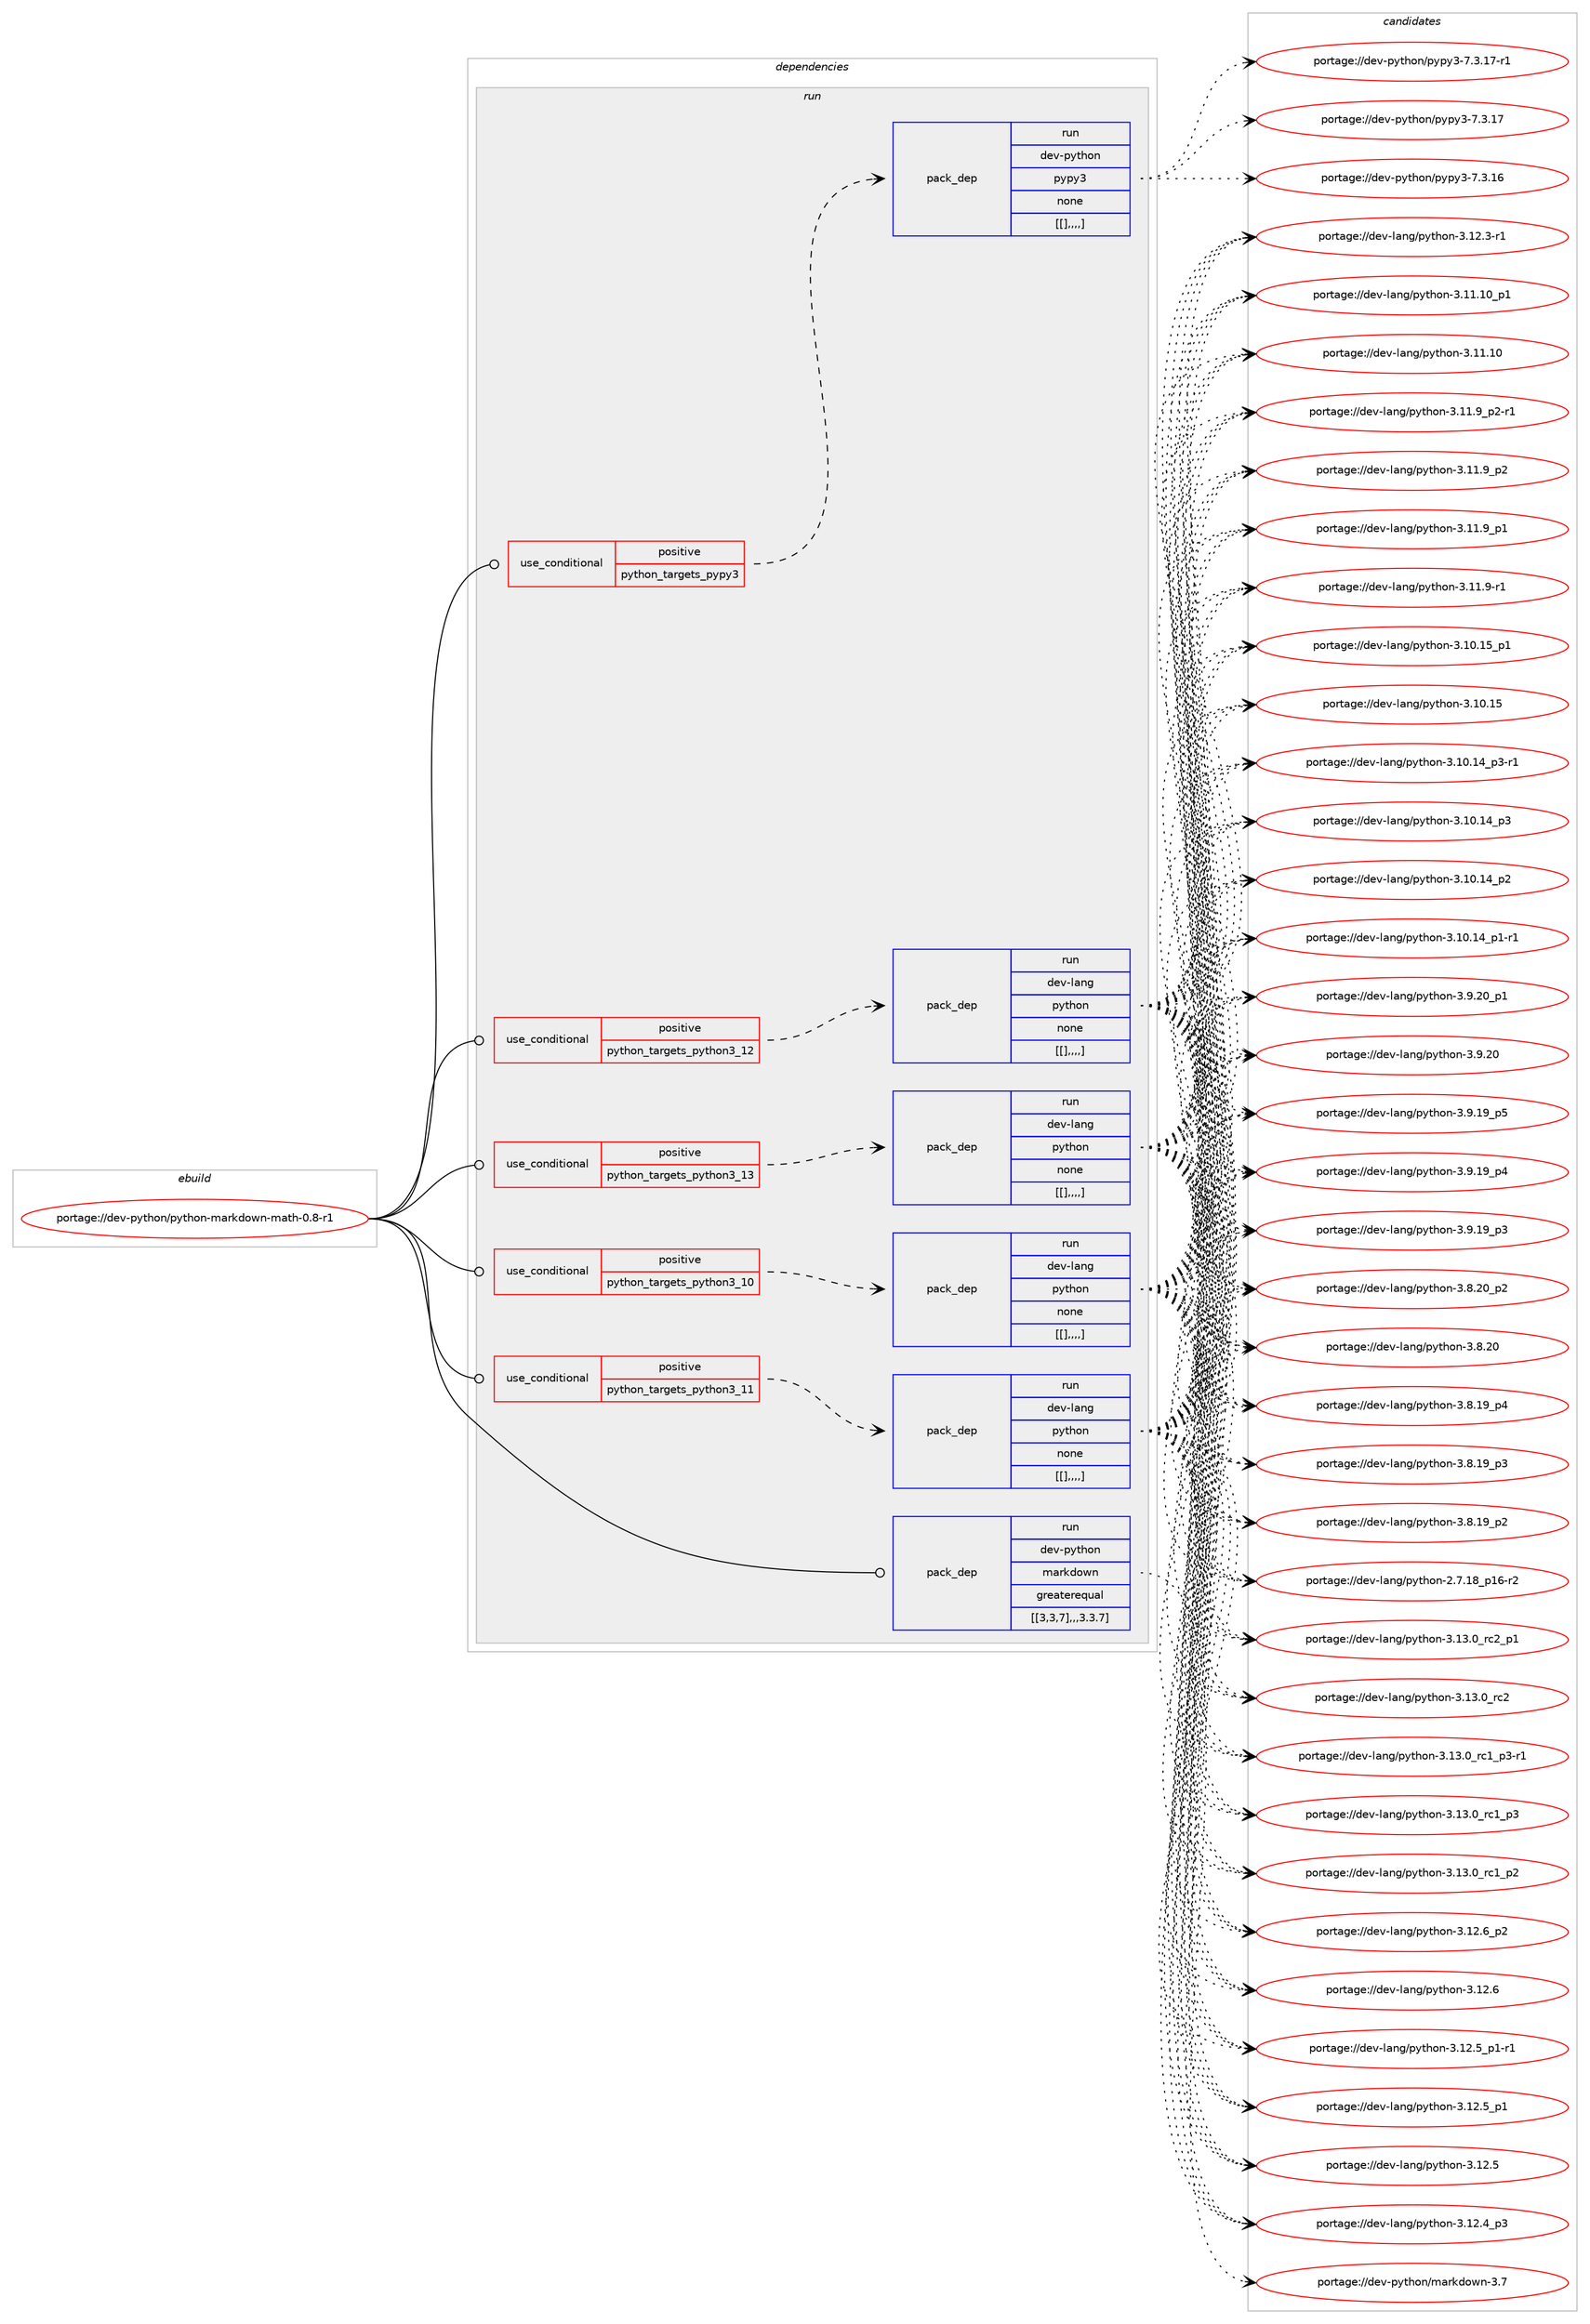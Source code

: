 digraph prolog {

# *************
# Graph options
# *************

newrank=true;
concentrate=true;
compound=true;
graph [rankdir=LR,fontname=Helvetica,fontsize=10,ranksep=1.5];#, ranksep=2.5, nodesep=0.2];
edge  [arrowhead=vee];
node  [fontname=Helvetica,fontsize=10];

# **********
# The ebuild
# **********

subgraph cluster_leftcol {
color=gray;
label=<<i>ebuild</i>>;
id [label="portage://dev-python/python-markdown-math-0.8-r1", color=red, width=4, href="../dev-python/python-markdown-math-0.8-r1.svg"];
}

# ****************
# The dependencies
# ****************

subgraph cluster_midcol {
color=gray;
label=<<i>dependencies</i>>;
subgraph cluster_compile {
fillcolor="#eeeeee";
style=filled;
label=<<i>compile</i>>;
}
subgraph cluster_compileandrun {
fillcolor="#eeeeee";
style=filled;
label=<<i>compile and run</i>>;
}
subgraph cluster_run {
fillcolor="#eeeeee";
style=filled;
label=<<i>run</i>>;
subgraph cond39952 {
dependency163218 [label=<<TABLE BORDER="0" CELLBORDER="1" CELLSPACING="0" CELLPADDING="4"><TR><TD ROWSPAN="3" CELLPADDING="10">use_conditional</TD></TR><TR><TD>positive</TD></TR><TR><TD>python_targets_pypy3</TD></TR></TABLE>>, shape=none, color=red];
subgraph pack122012 {
dependency163219 [label=<<TABLE BORDER="0" CELLBORDER="1" CELLSPACING="0" CELLPADDING="4" WIDTH="220"><TR><TD ROWSPAN="6" CELLPADDING="30">pack_dep</TD></TR><TR><TD WIDTH="110">run</TD></TR><TR><TD>dev-python</TD></TR><TR><TD>pypy3</TD></TR><TR><TD>none</TD></TR><TR><TD>[[],,,,]</TD></TR></TABLE>>, shape=none, color=blue];
}
dependency163218:e -> dependency163219:w [weight=20,style="dashed",arrowhead="vee"];
}
id:e -> dependency163218:w [weight=20,style="solid",arrowhead="odot"];
subgraph cond39953 {
dependency163220 [label=<<TABLE BORDER="0" CELLBORDER="1" CELLSPACING="0" CELLPADDING="4"><TR><TD ROWSPAN="3" CELLPADDING="10">use_conditional</TD></TR><TR><TD>positive</TD></TR><TR><TD>python_targets_python3_10</TD></TR></TABLE>>, shape=none, color=red];
subgraph pack122013 {
dependency163221 [label=<<TABLE BORDER="0" CELLBORDER="1" CELLSPACING="0" CELLPADDING="4" WIDTH="220"><TR><TD ROWSPAN="6" CELLPADDING="30">pack_dep</TD></TR><TR><TD WIDTH="110">run</TD></TR><TR><TD>dev-lang</TD></TR><TR><TD>python</TD></TR><TR><TD>none</TD></TR><TR><TD>[[],,,,]</TD></TR></TABLE>>, shape=none, color=blue];
}
dependency163220:e -> dependency163221:w [weight=20,style="dashed",arrowhead="vee"];
}
id:e -> dependency163220:w [weight=20,style="solid",arrowhead="odot"];
subgraph cond39954 {
dependency163222 [label=<<TABLE BORDER="0" CELLBORDER="1" CELLSPACING="0" CELLPADDING="4"><TR><TD ROWSPAN="3" CELLPADDING="10">use_conditional</TD></TR><TR><TD>positive</TD></TR><TR><TD>python_targets_python3_11</TD></TR></TABLE>>, shape=none, color=red];
subgraph pack122014 {
dependency163223 [label=<<TABLE BORDER="0" CELLBORDER="1" CELLSPACING="0" CELLPADDING="4" WIDTH="220"><TR><TD ROWSPAN="6" CELLPADDING="30">pack_dep</TD></TR><TR><TD WIDTH="110">run</TD></TR><TR><TD>dev-lang</TD></TR><TR><TD>python</TD></TR><TR><TD>none</TD></TR><TR><TD>[[],,,,]</TD></TR></TABLE>>, shape=none, color=blue];
}
dependency163222:e -> dependency163223:w [weight=20,style="dashed",arrowhead="vee"];
}
id:e -> dependency163222:w [weight=20,style="solid",arrowhead="odot"];
subgraph cond39955 {
dependency163224 [label=<<TABLE BORDER="0" CELLBORDER="1" CELLSPACING="0" CELLPADDING="4"><TR><TD ROWSPAN="3" CELLPADDING="10">use_conditional</TD></TR><TR><TD>positive</TD></TR><TR><TD>python_targets_python3_12</TD></TR></TABLE>>, shape=none, color=red];
subgraph pack122015 {
dependency163225 [label=<<TABLE BORDER="0" CELLBORDER="1" CELLSPACING="0" CELLPADDING="4" WIDTH="220"><TR><TD ROWSPAN="6" CELLPADDING="30">pack_dep</TD></TR><TR><TD WIDTH="110">run</TD></TR><TR><TD>dev-lang</TD></TR><TR><TD>python</TD></TR><TR><TD>none</TD></TR><TR><TD>[[],,,,]</TD></TR></TABLE>>, shape=none, color=blue];
}
dependency163224:e -> dependency163225:w [weight=20,style="dashed",arrowhead="vee"];
}
id:e -> dependency163224:w [weight=20,style="solid",arrowhead="odot"];
subgraph cond39956 {
dependency163226 [label=<<TABLE BORDER="0" CELLBORDER="1" CELLSPACING="0" CELLPADDING="4"><TR><TD ROWSPAN="3" CELLPADDING="10">use_conditional</TD></TR><TR><TD>positive</TD></TR><TR><TD>python_targets_python3_13</TD></TR></TABLE>>, shape=none, color=red];
subgraph pack122016 {
dependency163227 [label=<<TABLE BORDER="0" CELLBORDER="1" CELLSPACING="0" CELLPADDING="4" WIDTH="220"><TR><TD ROWSPAN="6" CELLPADDING="30">pack_dep</TD></TR><TR><TD WIDTH="110">run</TD></TR><TR><TD>dev-lang</TD></TR><TR><TD>python</TD></TR><TR><TD>none</TD></TR><TR><TD>[[],,,,]</TD></TR></TABLE>>, shape=none, color=blue];
}
dependency163226:e -> dependency163227:w [weight=20,style="dashed",arrowhead="vee"];
}
id:e -> dependency163226:w [weight=20,style="solid",arrowhead="odot"];
subgraph pack122017 {
dependency163228 [label=<<TABLE BORDER="0" CELLBORDER="1" CELLSPACING="0" CELLPADDING="4" WIDTH="220"><TR><TD ROWSPAN="6" CELLPADDING="30">pack_dep</TD></TR><TR><TD WIDTH="110">run</TD></TR><TR><TD>dev-python</TD></TR><TR><TD>markdown</TD></TR><TR><TD>greaterequal</TD></TR><TR><TD>[[3,3,7],,,3.3.7]</TD></TR></TABLE>>, shape=none, color=blue];
}
id:e -> dependency163228:w [weight=20,style="solid",arrowhead="odot"];
}
}

# **************
# The candidates
# **************

subgraph cluster_choices {
rank=same;
color=gray;
label=<<i>candidates</i>>;

subgraph choice122012 {
color=black;
nodesep=1;
choice100101118451121211161041111104711212111212151455546514649554511449 [label="portage://dev-python/pypy3-7.3.17-r1", color=red, width=4,href="../dev-python/pypy3-7.3.17-r1.svg"];
choice10010111845112121116104111110471121211121215145554651464955 [label="portage://dev-python/pypy3-7.3.17", color=red, width=4,href="../dev-python/pypy3-7.3.17.svg"];
choice10010111845112121116104111110471121211121215145554651464954 [label="portage://dev-python/pypy3-7.3.16", color=red, width=4,href="../dev-python/pypy3-7.3.16.svg"];
dependency163219:e -> choice100101118451121211161041111104711212111212151455546514649554511449:w [style=dotted,weight="100"];
dependency163219:e -> choice10010111845112121116104111110471121211121215145554651464955:w [style=dotted,weight="100"];
dependency163219:e -> choice10010111845112121116104111110471121211121215145554651464954:w [style=dotted,weight="100"];
}
subgraph choice122013 {
color=black;
nodesep=1;
choice100101118451089711010347112121116104111110455146495146489511499509511249 [label="portage://dev-lang/python-3.13.0_rc2_p1", color=red, width=4,href="../dev-lang/python-3.13.0_rc2_p1.svg"];
choice10010111845108971101034711212111610411111045514649514648951149950 [label="portage://dev-lang/python-3.13.0_rc2", color=red, width=4,href="../dev-lang/python-3.13.0_rc2.svg"];
choice1001011184510897110103471121211161041111104551464951464895114994995112514511449 [label="portage://dev-lang/python-3.13.0_rc1_p3-r1", color=red, width=4,href="../dev-lang/python-3.13.0_rc1_p3-r1.svg"];
choice100101118451089711010347112121116104111110455146495146489511499499511251 [label="portage://dev-lang/python-3.13.0_rc1_p3", color=red, width=4,href="../dev-lang/python-3.13.0_rc1_p3.svg"];
choice100101118451089711010347112121116104111110455146495146489511499499511250 [label="portage://dev-lang/python-3.13.0_rc1_p2", color=red, width=4,href="../dev-lang/python-3.13.0_rc1_p2.svg"];
choice100101118451089711010347112121116104111110455146495046549511250 [label="portage://dev-lang/python-3.12.6_p2", color=red, width=4,href="../dev-lang/python-3.12.6_p2.svg"];
choice10010111845108971101034711212111610411111045514649504654 [label="portage://dev-lang/python-3.12.6", color=red, width=4,href="../dev-lang/python-3.12.6.svg"];
choice1001011184510897110103471121211161041111104551464950465395112494511449 [label="portage://dev-lang/python-3.12.5_p1-r1", color=red, width=4,href="../dev-lang/python-3.12.5_p1-r1.svg"];
choice100101118451089711010347112121116104111110455146495046539511249 [label="portage://dev-lang/python-3.12.5_p1", color=red, width=4,href="../dev-lang/python-3.12.5_p1.svg"];
choice10010111845108971101034711212111610411111045514649504653 [label="portage://dev-lang/python-3.12.5", color=red, width=4,href="../dev-lang/python-3.12.5.svg"];
choice100101118451089711010347112121116104111110455146495046529511251 [label="portage://dev-lang/python-3.12.4_p3", color=red, width=4,href="../dev-lang/python-3.12.4_p3.svg"];
choice100101118451089711010347112121116104111110455146495046514511449 [label="portage://dev-lang/python-3.12.3-r1", color=red, width=4,href="../dev-lang/python-3.12.3-r1.svg"];
choice10010111845108971101034711212111610411111045514649494649489511249 [label="portage://dev-lang/python-3.11.10_p1", color=red, width=4,href="../dev-lang/python-3.11.10_p1.svg"];
choice1001011184510897110103471121211161041111104551464949464948 [label="portage://dev-lang/python-3.11.10", color=red, width=4,href="../dev-lang/python-3.11.10.svg"];
choice1001011184510897110103471121211161041111104551464949465795112504511449 [label="portage://dev-lang/python-3.11.9_p2-r1", color=red, width=4,href="../dev-lang/python-3.11.9_p2-r1.svg"];
choice100101118451089711010347112121116104111110455146494946579511250 [label="portage://dev-lang/python-3.11.9_p2", color=red, width=4,href="../dev-lang/python-3.11.9_p2.svg"];
choice100101118451089711010347112121116104111110455146494946579511249 [label="portage://dev-lang/python-3.11.9_p1", color=red, width=4,href="../dev-lang/python-3.11.9_p1.svg"];
choice100101118451089711010347112121116104111110455146494946574511449 [label="portage://dev-lang/python-3.11.9-r1", color=red, width=4,href="../dev-lang/python-3.11.9-r1.svg"];
choice10010111845108971101034711212111610411111045514649484649539511249 [label="portage://dev-lang/python-3.10.15_p1", color=red, width=4,href="../dev-lang/python-3.10.15_p1.svg"];
choice1001011184510897110103471121211161041111104551464948464953 [label="portage://dev-lang/python-3.10.15", color=red, width=4,href="../dev-lang/python-3.10.15.svg"];
choice100101118451089711010347112121116104111110455146494846495295112514511449 [label="portage://dev-lang/python-3.10.14_p3-r1", color=red, width=4,href="../dev-lang/python-3.10.14_p3-r1.svg"];
choice10010111845108971101034711212111610411111045514649484649529511251 [label="portage://dev-lang/python-3.10.14_p3", color=red, width=4,href="../dev-lang/python-3.10.14_p3.svg"];
choice10010111845108971101034711212111610411111045514649484649529511250 [label="portage://dev-lang/python-3.10.14_p2", color=red, width=4,href="../dev-lang/python-3.10.14_p2.svg"];
choice100101118451089711010347112121116104111110455146494846495295112494511449 [label="portage://dev-lang/python-3.10.14_p1-r1", color=red, width=4,href="../dev-lang/python-3.10.14_p1-r1.svg"];
choice100101118451089711010347112121116104111110455146574650489511249 [label="portage://dev-lang/python-3.9.20_p1", color=red, width=4,href="../dev-lang/python-3.9.20_p1.svg"];
choice10010111845108971101034711212111610411111045514657465048 [label="portage://dev-lang/python-3.9.20", color=red, width=4,href="../dev-lang/python-3.9.20.svg"];
choice100101118451089711010347112121116104111110455146574649579511253 [label="portage://dev-lang/python-3.9.19_p5", color=red, width=4,href="../dev-lang/python-3.9.19_p5.svg"];
choice100101118451089711010347112121116104111110455146574649579511252 [label="portage://dev-lang/python-3.9.19_p4", color=red, width=4,href="../dev-lang/python-3.9.19_p4.svg"];
choice100101118451089711010347112121116104111110455146574649579511251 [label="portage://dev-lang/python-3.9.19_p3", color=red, width=4,href="../dev-lang/python-3.9.19_p3.svg"];
choice100101118451089711010347112121116104111110455146564650489511250 [label="portage://dev-lang/python-3.8.20_p2", color=red, width=4,href="../dev-lang/python-3.8.20_p2.svg"];
choice10010111845108971101034711212111610411111045514656465048 [label="portage://dev-lang/python-3.8.20", color=red, width=4,href="../dev-lang/python-3.8.20.svg"];
choice100101118451089711010347112121116104111110455146564649579511252 [label="portage://dev-lang/python-3.8.19_p4", color=red, width=4,href="../dev-lang/python-3.8.19_p4.svg"];
choice100101118451089711010347112121116104111110455146564649579511251 [label="portage://dev-lang/python-3.8.19_p3", color=red, width=4,href="../dev-lang/python-3.8.19_p3.svg"];
choice100101118451089711010347112121116104111110455146564649579511250 [label="portage://dev-lang/python-3.8.19_p2", color=red, width=4,href="../dev-lang/python-3.8.19_p2.svg"];
choice100101118451089711010347112121116104111110455046554649569511249544511450 [label="portage://dev-lang/python-2.7.18_p16-r2", color=red, width=4,href="../dev-lang/python-2.7.18_p16-r2.svg"];
dependency163221:e -> choice100101118451089711010347112121116104111110455146495146489511499509511249:w [style=dotted,weight="100"];
dependency163221:e -> choice10010111845108971101034711212111610411111045514649514648951149950:w [style=dotted,weight="100"];
dependency163221:e -> choice1001011184510897110103471121211161041111104551464951464895114994995112514511449:w [style=dotted,weight="100"];
dependency163221:e -> choice100101118451089711010347112121116104111110455146495146489511499499511251:w [style=dotted,weight="100"];
dependency163221:e -> choice100101118451089711010347112121116104111110455146495146489511499499511250:w [style=dotted,weight="100"];
dependency163221:e -> choice100101118451089711010347112121116104111110455146495046549511250:w [style=dotted,weight="100"];
dependency163221:e -> choice10010111845108971101034711212111610411111045514649504654:w [style=dotted,weight="100"];
dependency163221:e -> choice1001011184510897110103471121211161041111104551464950465395112494511449:w [style=dotted,weight="100"];
dependency163221:e -> choice100101118451089711010347112121116104111110455146495046539511249:w [style=dotted,weight="100"];
dependency163221:e -> choice10010111845108971101034711212111610411111045514649504653:w [style=dotted,weight="100"];
dependency163221:e -> choice100101118451089711010347112121116104111110455146495046529511251:w [style=dotted,weight="100"];
dependency163221:e -> choice100101118451089711010347112121116104111110455146495046514511449:w [style=dotted,weight="100"];
dependency163221:e -> choice10010111845108971101034711212111610411111045514649494649489511249:w [style=dotted,weight="100"];
dependency163221:e -> choice1001011184510897110103471121211161041111104551464949464948:w [style=dotted,weight="100"];
dependency163221:e -> choice1001011184510897110103471121211161041111104551464949465795112504511449:w [style=dotted,weight="100"];
dependency163221:e -> choice100101118451089711010347112121116104111110455146494946579511250:w [style=dotted,weight="100"];
dependency163221:e -> choice100101118451089711010347112121116104111110455146494946579511249:w [style=dotted,weight="100"];
dependency163221:e -> choice100101118451089711010347112121116104111110455146494946574511449:w [style=dotted,weight="100"];
dependency163221:e -> choice10010111845108971101034711212111610411111045514649484649539511249:w [style=dotted,weight="100"];
dependency163221:e -> choice1001011184510897110103471121211161041111104551464948464953:w [style=dotted,weight="100"];
dependency163221:e -> choice100101118451089711010347112121116104111110455146494846495295112514511449:w [style=dotted,weight="100"];
dependency163221:e -> choice10010111845108971101034711212111610411111045514649484649529511251:w [style=dotted,weight="100"];
dependency163221:e -> choice10010111845108971101034711212111610411111045514649484649529511250:w [style=dotted,weight="100"];
dependency163221:e -> choice100101118451089711010347112121116104111110455146494846495295112494511449:w [style=dotted,weight="100"];
dependency163221:e -> choice100101118451089711010347112121116104111110455146574650489511249:w [style=dotted,weight="100"];
dependency163221:e -> choice10010111845108971101034711212111610411111045514657465048:w [style=dotted,weight="100"];
dependency163221:e -> choice100101118451089711010347112121116104111110455146574649579511253:w [style=dotted,weight="100"];
dependency163221:e -> choice100101118451089711010347112121116104111110455146574649579511252:w [style=dotted,weight="100"];
dependency163221:e -> choice100101118451089711010347112121116104111110455146574649579511251:w [style=dotted,weight="100"];
dependency163221:e -> choice100101118451089711010347112121116104111110455146564650489511250:w [style=dotted,weight="100"];
dependency163221:e -> choice10010111845108971101034711212111610411111045514656465048:w [style=dotted,weight="100"];
dependency163221:e -> choice100101118451089711010347112121116104111110455146564649579511252:w [style=dotted,weight="100"];
dependency163221:e -> choice100101118451089711010347112121116104111110455146564649579511251:w [style=dotted,weight="100"];
dependency163221:e -> choice100101118451089711010347112121116104111110455146564649579511250:w [style=dotted,weight="100"];
dependency163221:e -> choice100101118451089711010347112121116104111110455046554649569511249544511450:w [style=dotted,weight="100"];
}
subgraph choice122014 {
color=black;
nodesep=1;
choice100101118451089711010347112121116104111110455146495146489511499509511249 [label="portage://dev-lang/python-3.13.0_rc2_p1", color=red, width=4,href="../dev-lang/python-3.13.0_rc2_p1.svg"];
choice10010111845108971101034711212111610411111045514649514648951149950 [label="portage://dev-lang/python-3.13.0_rc2", color=red, width=4,href="../dev-lang/python-3.13.0_rc2.svg"];
choice1001011184510897110103471121211161041111104551464951464895114994995112514511449 [label="portage://dev-lang/python-3.13.0_rc1_p3-r1", color=red, width=4,href="../dev-lang/python-3.13.0_rc1_p3-r1.svg"];
choice100101118451089711010347112121116104111110455146495146489511499499511251 [label="portage://dev-lang/python-3.13.0_rc1_p3", color=red, width=4,href="../dev-lang/python-3.13.0_rc1_p3.svg"];
choice100101118451089711010347112121116104111110455146495146489511499499511250 [label="portage://dev-lang/python-3.13.0_rc1_p2", color=red, width=4,href="../dev-lang/python-3.13.0_rc1_p2.svg"];
choice100101118451089711010347112121116104111110455146495046549511250 [label="portage://dev-lang/python-3.12.6_p2", color=red, width=4,href="../dev-lang/python-3.12.6_p2.svg"];
choice10010111845108971101034711212111610411111045514649504654 [label="portage://dev-lang/python-3.12.6", color=red, width=4,href="../dev-lang/python-3.12.6.svg"];
choice1001011184510897110103471121211161041111104551464950465395112494511449 [label="portage://dev-lang/python-3.12.5_p1-r1", color=red, width=4,href="../dev-lang/python-3.12.5_p1-r1.svg"];
choice100101118451089711010347112121116104111110455146495046539511249 [label="portage://dev-lang/python-3.12.5_p1", color=red, width=4,href="../dev-lang/python-3.12.5_p1.svg"];
choice10010111845108971101034711212111610411111045514649504653 [label="portage://dev-lang/python-3.12.5", color=red, width=4,href="../dev-lang/python-3.12.5.svg"];
choice100101118451089711010347112121116104111110455146495046529511251 [label="portage://dev-lang/python-3.12.4_p3", color=red, width=4,href="../dev-lang/python-3.12.4_p3.svg"];
choice100101118451089711010347112121116104111110455146495046514511449 [label="portage://dev-lang/python-3.12.3-r1", color=red, width=4,href="../dev-lang/python-3.12.3-r1.svg"];
choice10010111845108971101034711212111610411111045514649494649489511249 [label="portage://dev-lang/python-3.11.10_p1", color=red, width=4,href="../dev-lang/python-3.11.10_p1.svg"];
choice1001011184510897110103471121211161041111104551464949464948 [label="portage://dev-lang/python-3.11.10", color=red, width=4,href="../dev-lang/python-3.11.10.svg"];
choice1001011184510897110103471121211161041111104551464949465795112504511449 [label="portage://dev-lang/python-3.11.9_p2-r1", color=red, width=4,href="../dev-lang/python-3.11.9_p2-r1.svg"];
choice100101118451089711010347112121116104111110455146494946579511250 [label="portage://dev-lang/python-3.11.9_p2", color=red, width=4,href="../dev-lang/python-3.11.9_p2.svg"];
choice100101118451089711010347112121116104111110455146494946579511249 [label="portage://dev-lang/python-3.11.9_p1", color=red, width=4,href="../dev-lang/python-3.11.9_p1.svg"];
choice100101118451089711010347112121116104111110455146494946574511449 [label="portage://dev-lang/python-3.11.9-r1", color=red, width=4,href="../dev-lang/python-3.11.9-r1.svg"];
choice10010111845108971101034711212111610411111045514649484649539511249 [label="portage://dev-lang/python-3.10.15_p1", color=red, width=4,href="../dev-lang/python-3.10.15_p1.svg"];
choice1001011184510897110103471121211161041111104551464948464953 [label="portage://dev-lang/python-3.10.15", color=red, width=4,href="../dev-lang/python-3.10.15.svg"];
choice100101118451089711010347112121116104111110455146494846495295112514511449 [label="portage://dev-lang/python-3.10.14_p3-r1", color=red, width=4,href="../dev-lang/python-3.10.14_p3-r1.svg"];
choice10010111845108971101034711212111610411111045514649484649529511251 [label="portage://dev-lang/python-3.10.14_p3", color=red, width=4,href="../dev-lang/python-3.10.14_p3.svg"];
choice10010111845108971101034711212111610411111045514649484649529511250 [label="portage://dev-lang/python-3.10.14_p2", color=red, width=4,href="../dev-lang/python-3.10.14_p2.svg"];
choice100101118451089711010347112121116104111110455146494846495295112494511449 [label="portage://dev-lang/python-3.10.14_p1-r1", color=red, width=4,href="../dev-lang/python-3.10.14_p1-r1.svg"];
choice100101118451089711010347112121116104111110455146574650489511249 [label="portage://dev-lang/python-3.9.20_p1", color=red, width=4,href="../dev-lang/python-3.9.20_p1.svg"];
choice10010111845108971101034711212111610411111045514657465048 [label="portage://dev-lang/python-3.9.20", color=red, width=4,href="../dev-lang/python-3.9.20.svg"];
choice100101118451089711010347112121116104111110455146574649579511253 [label="portage://dev-lang/python-3.9.19_p5", color=red, width=4,href="../dev-lang/python-3.9.19_p5.svg"];
choice100101118451089711010347112121116104111110455146574649579511252 [label="portage://dev-lang/python-3.9.19_p4", color=red, width=4,href="../dev-lang/python-3.9.19_p4.svg"];
choice100101118451089711010347112121116104111110455146574649579511251 [label="portage://dev-lang/python-3.9.19_p3", color=red, width=4,href="../dev-lang/python-3.9.19_p3.svg"];
choice100101118451089711010347112121116104111110455146564650489511250 [label="portage://dev-lang/python-3.8.20_p2", color=red, width=4,href="../dev-lang/python-3.8.20_p2.svg"];
choice10010111845108971101034711212111610411111045514656465048 [label="portage://dev-lang/python-3.8.20", color=red, width=4,href="../dev-lang/python-3.8.20.svg"];
choice100101118451089711010347112121116104111110455146564649579511252 [label="portage://dev-lang/python-3.8.19_p4", color=red, width=4,href="../dev-lang/python-3.8.19_p4.svg"];
choice100101118451089711010347112121116104111110455146564649579511251 [label="portage://dev-lang/python-3.8.19_p3", color=red, width=4,href="../dev-lang/python-3.8.19_p3.svg"];
choice100101118451089711010347112121116104111110455146564649579511250 [label="portage://dev-lang/python-3.8.19_p2", color=red, width=4,href="../dev-lang/python-3.8.19_p2.svg"];
choice100101118451089711010347112121116104111110455046554649569511249544511450 [label="portage://dev-lang/python-2.7.18_p16-r2", color=red, width=4,href="../dev-lang/python-2.7.18_p16-r2.svg"];
dependency163223:e -> choice100101118451089711010347112121116104111110455146495146489511499509511249:w [style=dotted,weight="100"];
dependency163223:e -> choice10010111845108971101034711212111610411111045514649514648951149950:w [style=dotted,weight="100"];
dependency163223:e -> choice1001011184510897110103471121211161041111104551464951464895114994995112514511449:w [style=dotted,weight="100"];
dependency163223:e -> choice100101118451089711010347112121116104111110455146495146489511499499511251:w [style=dotted,weight="100"];
dependency163223:e -> choice100101118451089711010347112121116104111110455146495146489511499499511250:w [style=dotted,weight="100"];
dependency163223:e -> choice100101118451089711010347112121116104111110455146495046549511250:w [style=dotted,weight="100"];
dependency163223:e -> choice10010111845108971101034711212111610411111045514649504654:w [style=dotted,weight="100"];
dependency163223:e -> choice1001011184510897110103471121211161041111104551464950465395112494511449:w [style=dotted,weight="100"];
dependency163223:e -> choice100101118451089711010347112121116104111110455146495046539511249:w [style=dotted,weight="100"];
dependency163223:e -> choice10010111845108971101034711212111610411111045514649504653:w [style=dotted,weight="100"];
dependency163223:e -> choice100101118451089711010347112121116104111110455146495046529511251:w [style=dotted,weight="100"];
dependency163223:e -> choice100101118451089711010347112121116104111110455146495046514511449:w [style=dotted,weight="100"];
dependency163223:e -> choice10010111845108971101034711212111610411111045514649494649489511249:w [style=dotted,weight="100"];
dependency163223:e -> choice1001011184510897110103471121211161041111104551464949464948:w [style=dotted,weight="100"];
dependency163223:e -> choice1001011184510897110103471121211161041111104551464949465795112504511449:w [style=dotted,weight="100"];
dependency163223:e -> choice100101118451089711010347112121116104111110455146494946579511250:w [style=dotted,weight="100"];
dependency163223:e -> choice100101118451089711010347112121116104111110455146494946579511249:w [style=dotted,weight="100"];
dependency163223:e -> choice100101118451089711010347112121116104111110455146494946574511449:w [style=dotted,weight="100"];
dependency163223:e -> choice10010111845108971101034711212111610411111045514649484649539511249:w [style=dotted,weight="100"];
dependency163223:e -> choice1001011184510897110103471121211161041111104551464948464953:w [style=dotted,weight="100"];
dependency163223:e -> choice100101118451089711010347112121116104111110455146494846495295112514511449:w [style=dotted,weight="100"];
dependency163223:e -> choice10010111845108971101034711212111610411111045514649484649529511251:w [style=dotted,weight="100"];
dependency163223:e -> choice10010111845108971101034711212111610411111045514649484649529511250:w [style=dotted,weight="100"];
dependency163223:e -> choice100101118451089711010347112121116104111110455146494846495295112494511449:w [style=dotted,weight="100"];
dependency163223:e -> choice100101118451089711010347112121116104111110455146574650489511249:w [style=dotted,weight="100"];
dependency163223:e -> choice10010111845108971101034711212111610411111045514657465048:w [style=dotted,weight="100"];
dependency163223:e -> choice100101118451089711010347112121116104111110455146574649579511253:w [style=dotted,weight="100"];
dependency163223:e -> choice100101118451089711010347112121116104111110455146574649579511252:w [style=dotted,weight="100"];
dependency163223:e -> choice100101118451089711010347112121116104111110455146574649579511251:w [style=dotted,weight="100"];
dependency163223:e -> choice100101118451089711010347112121116104111110455146564650489511250:w [style=dotted,weight="100"];
dependency163223:e -> choice10010111845108971101034711212111610411111045514656465048:w [style=dotted,weight="100"];
dependency163223:e -> choice100101118451089711010347112121116104111110455146564649579511252:w [style=dotted,weight="100"];
dependency163223:e -> choice100101118451089711010347112121116104111110455146564649579511251:w [style=dotted,weight="100"];
dependency163223:e -> choice100101118451089711010347112121116104111110455146564649579511250:w [style=dotted,weight="100"];
dependency163223:e -> choice100101118451089711010347112121116104111110455046554649569511249544511450:w [style=dotted,weight="100"];
}
subgraph choice122015 {
color=black;
nodesep=1;
choice100101118451089711010347112121116104111110455146495146489511499509511249 [label="portage://dev-lang/python-3.13.0_rc2_p1", color=red, width=4,href="../dev-lang/python-3.13.0_rc2_p1.svg"];
choice10010111845108971101034711212111610411111045514649514648951149950 [label="portage://dev-lang/python-3.13.0_rc2", color=red, width=4,href="../dev-lang/python-3.13.0_rc2.svg"];
choice1001011184510897110103471121211161041111104551464951464895114994995112514511449 [label="portage://dev-lang/python-3.13.0_rc1_p3-r1", color=red, width=4,href="../dev-lang/python-3.13.0_rc1_p3-r1.svg"];
choice100101118451089711010347112121116104111110455146495146489511499499511251 [label="portage://dev-lang/python-3.13.0_rc1_p3", color=red, width=4,href="../dev-lang/python-3.13.0_rc1_p3.svg"];
choice100101118451089711010347112121116104111110455146495146489511499499511250 [label="portage://dev-lang/python-3.13.0_rc1_p2", color=red, width=4,href="../dev-lang/python-3.13.0_rc1_p2.svg"];
choice100101118451089711010347112121116104111110455146495046549511250 [label="portage://dev-lang/python-3.12.6_p2", color=red, width=4,href="../dev-lang/python-3.12.6_p2.svg"];
choice10010111845108971101034711212111610411111045514649504654 [label="portage://dev-lang/python-3.12.6", color=red, width=4,href="../dev-lang/python-3.12.6.svg"];
choice1001011184510897110103471121211161041111104551464950465395112494511449 [label="portage://dev-lang/python-3.12.5_p1-r1", color=red, width=4,href="../dev-lang/python-3.12.5_p1-r1.svg"];
choice100101118451089711010347112121116104111110455146495046539511249 [label="portage://dev-lang/python-3.12.5_p1", color=red, width=4,href="../dev-lang/python-3.12.5_p1.svg"];
choice10010111845108971101034711212111610411111045514649504653 [label="portage://dev-lang/python-3.12.5", color=red, width=4,href="../dev-lang/python-3.12.5.svg"];
choice100101118451089711010347112121116104111110455146495046529511251 [label="portage://dev-lang/python-3.12.4_p3", color=red, width=4,href="../dev-lang/python-3.12.4_p3.svg"];
choice100101118451089711010347112121116104111110455146495046514511449 [label="portage://dev-lang/python-3.12.3-r1", color=red, width=4,href="../dev-lang/python-3.12.3-r1.svg"];
choice10010111845108971101034711212111610411111045514649494649489511249 [label="portage://dev-lang/python-3.11.10_p1", color=red, width=4,href="../dev-lang/python-3.11.10_p1.svg"];
choice1001011184510897110103471121211161041111104551464949464948 [label="portage://dev-lang/python-3.11.10", color=red, width=4,href="../dev-lang/python-3.11.10.svg"];
choice1001011184510897110103471121211161041111104551464949465795112504511449 [label="portage://dev-lang/python-3.11.9_p2-r1", color=red, width=4,href="../dev-lang/python-3.11.9_p2-r1.svg"];
choice100101118451089711010347112121116104111110455146494946579511250 [label="portage://dev-lang/python-3.11.9_p2", color=red, width=4,href="../dev-lang/python-3.11.9_p2.svg"];
choice100101118451089711010347112121116104111110455146494946579511249 [label="portage://dev-lang/python-3.11.9_p1", color=red, width=4,href="../dev-lang/python-3.11.9_p1.svg"];
choice100101118451089711010347112121116104111110455146494946574511449 [label="portage://dev-lang/python-3.11.9-r1", color=red, width=4,href="../dev-lang/python-3.11.9-r1.svg"];
choice10010111845108971101034711212111610411111045514649484649539511249 [label="portage://dev-lang/python-3.10.15_p1", color=red, width=4,href="../dev-lang/python-3.10.15_p1.svg"];
choice1001011184510897110103471121211161041111104551464948464953 [label="portage://dev-lang/python-3.10.15", color=red, width=4,href="../dev-lang/python-3.10.15.svg"];
choice100101118451089711010347112121116104111110455146494846495295112514511449 [label="portage://dev-lang/python-3.10.14_p3-r1", color=red, width=4,href="../dev-lang/python-3.10.14_p3-r1.svg"];
choice10010111845108971101034711212111610411111045514649484649529511251 [label="portage://dev-lang/python-3.10.14_p3", color=red, width=4,href="../dev-lang/python-3.10.14_p3.svg"];
choice10010111845108971101034711212111610411111045514649484649529511250 [label="portage://dev-lang/python-3.10.14_p2", color=red, width=4,href="../dev-lang/python-3.10.14_p2.svg"];
choice100101118451089711010347112121116104111110455146494846495295112494511449 [label="portage://dev-lang/python-3.10.14_p1-r1", color=red, width=4,href="../dev-lang/python-3.10.14_p1-r1.svg"];
choice100101118451089711010347112121116104111110455146574650489511249 [label="portage://dev-lang/python-3.9.20_p1", color=red, width=4,href="../dev-lang/python-3.9.20_p1.svg"];
choice10010111845108971101034711212111610411111045514657465048 [label="portage://dev-lang/python-3.9.20", color=red, width=4,href="../dev-lang/python-3.9.20.svg"];
choice100101118451089711010347112121116104111110455146574649579511253 [label="portage://dev-lang/python-3.9.19_p5", color=red, width=4,href="../dev-lang/python-3.9.19_p5.svg"];
choice100101118451089711010347112121116104111110455146574649579511252 [label="portage://dev-lang/python-3.9.19_p4", color=red, width=4,href="../dev-lang/python-3.9.19_p4.svg"];
choice100101118451089711010347112121116104111110455146574649579511251 [label="portage://dev-lang/python-3.9.19_p3", color=red, width=4,href="../dev-lang/python-3.9.19_p3.svg"];
choice100101118451089711010347112121116104111110455146564650489511250 [label="portage://dev-lang/python-3.8.20_p2", color=red, width=4,href="../dev-lang/python-3.8.20_p2.svg"];
choice10010111845108971101034711212111610411111045514656465048 [label="portage://dev-lang/python-3.8.20", color=red, width=4,href="../dev-lang/python-3.8.20.svg"];
choice100101118451089711010347112121116104111110455146564649579511252 [label="portage://dev-lang/python-3.8.19_p4", color=red, width=4,href="../dev-lang/python-3.8.19_p4.svg"];
choice100101118451089711010347112121116104111110455146564649579511251 [label="portage://dev-lang/python-3.8.19_p3", color=red, width=4,href="../dev-lang/python-3.8.19_p3.svg"];
choice100101118451089711010347112121116104111110455146564649579511250 [label="portage://dev-lang/python-3.8.19_p2", color=red, width=4,href="../dev-lang/python-3.8.19_p2.svg"];
choice100101118451089711010347112121116104111110455046554649569511249544511450 [label="portage://dev-lang/python-2.7.18_p16-r2", color=red, width=4,href="../dev-lang/python-2.7.18_p16-r2.svg"];
dependency163225:e -> choice100101118451089711010347112121116104111110455146495146489511499509511249:w [style=dotted,weight="100"];
dependency163225:e -> choice10010111845108971101034711212111610411111045514649514648951149950:w [style=dotted,weight="100"];
dependency163225:e -> choice1001011184510897110103471121211161041111104551464951464895114994995112514511449:w [style=dotted,weight="100"];
dependency163225:e -> choice100101118451089711010347112121116104111110455146495146489511499499511251:w [style=dotted,weight="100"];
dependency163225:e -> choice100101118451089711010347112121116104111110455146495146489511499499511250:w [style=dotted,weight="100"];
dependency163225:e -> choice100101118451089711010347112121116104111110455146495046549511250:w [style=dotted,weight="100"];
dependency163225:e -> choice10010111845108971101034711212111610411111045514649504654:w [style=dotted,weight="100"];
dependency163225:e -> choice1001011184510897110103471121211161041111104551464950465395112494511449:w [style=dotted,weight="100"];
dependency163225:e -> choice100101118451089711010347112121116104111110455146495046539511249:w [style=dotted,weight="100"];
dependency163225:e -> choice10010111845108971101034711212111610411111045514649504653:w [style=dotted,weight="100"];
dependency163225:e -> choice100101118451089711010347112121116104111110455146495046529511251:w [style=dotted,weight="100"];
dependency163225:e -> choice100101118451089711010347112121116104111110455146495046514511449:w [style=dotted,weight="100"];
dependency163225:e -> choice10010111845108971101034711212111610411111045514649494649489511249:w [style=dotted,weight="100"];
dependency163225:e -> choice1001011184510897110103471121211161041111104551464949464948:w [style=dotted,weight="100"];
dependency163225:e -> choice1001011184510897110103471121211161041111104551464949465795112504511449:w [style=dotted,weight="100"];
dependency163225:e -> choice100101118451089711010347112121116104111110455146494946579511250:w [style=dotted,weight="100"];
dependency163225:e -> choice100101118451089711010347112121116104111110455146494946579511249:w [style=dotted,weight="100"];
dependency163225:e -> choice100101118451089711010347112121116104111110455146494946574511449:w [style=dotted,weight="100"];
dependency163225:e -> choice10010111845108971101034711212111610411111045514649484649539511249:w [style=dotted,weight="100"];
dependency163225:e -> choice1001011184510897110103471121211161041111104551464948464953:w [style=dotted,weight="100"];
dependency163225:e -> choice100101118451089711010347112121116104111110455146494846495295112514511449:w [style=dotted,weight="100"];
dependency163225:e -> choice10010111845108971101034711212111610411111045514649484649529511251:w [style=dotted,weight="100"];
dependency163225:e -> choice10010111845108971101034711212111610411111045514649484649529511250:w [style=dotted,weight="100"];
dependency163225:e -> choice100101118451089711010347112121116104111110455146494846495295112494511449:w [style=dotted,weight="100"];
dependency163225:e -> choice100101118451089711010347112121116104111110455146574650489511249:w [style=dotted,weight="100"];
dependency163225:e -> choice10010111845108971101034711212111610411111045514657465048:w [style=dotted,weight="100"];
dependency163225:e -> choice100101118451089711010347112121116104111110455146574649579511253:w [style=dotted,weight="100"];
dependency163225:e -> choice100101118451089711010347112121116104111110455146574649579511252:w [style=dotted,weight="100"];
dependency163225:e -> choice100101118451089711010347112121116104111110455146574649579511251:w [style=dotted,weight="100"];
dependency163225:e -> choice100101118451089711010347112121116104111110455146564650489511250:w [style=dotted,weight="100"];
dependency163225:e -> choice10010111845108971101034711212111610411111045514656465048:w [style=dotted,weight="100"];
dependency163225:e -> choice100101118451089711010347112121116104111110455146564649579511252:w [style=dotted,weight="100"];
dependency163225:e -> choice100101118451089711010347112121116104111110455146564649579511251:w [style=dotted,weight="100"];
dependency163225:e -> choice100101118451089711010347112121116104111110455146564649579511250:w [style=dotted,weight="100"];
dependency163225:e -> choice100101118451089711010347112121116104111110455046554649569511249544511450:w [style=dotted,weight="100"];
}
subgraph choice122016 {
color=black;
nodesep=1;
choice100101118451089711010347112121116104111110455146495146489511499509511249 [label="portage://dev-lang/python-3.13.0_rc2_p1", color=red, width=4,href="../dev-lang/python-3.13.0_rc2_p1.svg"];
choice10010111845108971101034711212111610411111045514649514648951149950 [label="portage://dev-lang/python-3.13.0_rc2", color=red, width=4,href="../dev-lang/python-3.13.0_rc2.svg"];
choice1001011184510897110103471121211161041111104551464951464895114994995112514511449 [label="portage://dev-lang/python-3.13.0_rc1_p3-r1", color=red, width=4,href="../dev-lang/python-3.13.0_rc1_p3-r1.svg"];
choice100101118451089711010347112121116104111110455146495146489511499499511251 [label="portage://dev-lang/python-3.13.0_rc1_p3", color=red, width=4,href="../dev-lang/python-3.13.0_rc1_p3.svg"];
choice100101118451089711010347112121116104111110455146495146489511499499511250 [label="portage://dev-lang/python-3.13.0_rc1_p2", color=red, width=4,href="../dev-lang/python-3.13.0_rc1_p2.svg"];
choice100101118451089711010347112121116104111110455146495046549511250 [label="portage://dev-lang/python-3.12.6_p2", color=red, width=4,href="../dev-lang/python-3.12.6_p2.svg"];
choice10010111845108971101034711212111610411111045514649504654 [label="portage://dev-lang/python-3.12.6", color=red, width=4,href="../dev-lang/python-3.12.6.svg"];
choice1001011184510897110103471121211161041111104551464950465395112494511449 [label="portage://dev-lang/python-3.12.5_p1-r1", color=red, width=4,href="../dev-lang/python-3.12.5_p1-r1.svg"];
choice100101118451089711010347112121116104111110455146495046539511249 [label="portage://dev-lang/python-3.12.5_p1", color=red, width=4,href="../dev-lang/python-3.12.5_p1.svg"];
choice10010111845108971101034711212111610411111045514649504653 [label="portage://dev-lang/python-3.12.5", color=red, width=4,href="../dev-lang/python-3.12.5.svg"];
choice100101118451089711010347112121116104111110455146495046529511251 [label="portage://dev-lang/python-3.12.4_p3", color=red, width=4,href="../dev-lang/python-3.12.4_p3.svg"];
choice100101118451089711010347112121116104111110455146495046514511449 [label="portage://dev-lang/python-3.12.3-r1", color=red, width=4,href="../dev-lang/python-3.12.3-r1.svg"];
choice10010111845108971101034711212111610411111045514649494649489511249 [label="portage://dev-lang/python-3.11.10_p1", color=red, width=4,href="../dev-lang/python-3.11.10_p1.svg"];
choice1001011184510897110103471121211161041111104551464949464948 [label="portage://dev-lang/python-3.11.10", color=red, width=4,href="../dev-lang/python-3.11.10.svg"];
choice1001011184510897110103471121211161041111104551464949465795112504511449 [label="portage://dev-lang/python-3.11.9_p2-r1", color=red, width=4,href="../dev-lang/python-3.11.9_p2-r1.svg"];
choice100101118451089711010347112121116104111110455146494946579511250 [label="portage://dev-lang/python-3.11.9_p2", color=red, width=4,href="../dev-lang/python-3.11.9_p2.svg"];
choice100101118451089711010347112121116104111110455146494946579511249 [label="portage://dev-lang/python-3.11.9_p1", color=red, width=4,href="../dev-lang/python-3.11.9_p1.svg"];
choice100101118451089711010347112121116104111110455146494946574511449 [label="portage://dev-lang/python-3.11.9-r1", color=red, width=4,href="../dev-lang/python-3.11.9-r1.svg"];
choice10010111845108971101034711212111610411111045514649484649539511249 [label="portage://dev-lang/python-3.10.15_p1", color=red, width=4,href="../dev-lang/python-3.10.15_p1.svg"];
choice1001011184510897110103471121211161041111104551464948464953 [label="portage://dev-lang/python-3.10.15", color=red, width=4,href="../dev-lang/python-3.10.15.svg"];
choice100101118451089711010347112121116104111110455146494846495295112514511449 [label="portage://dev-lang/python-3.10.14_p3-r1", color=red, width=4,href="../dev-lang/python-3.10.14_p3-r1.svg"];
choice10010111845108971101034711212111610411111045514649484649529511251 [label="portage://dev-lang/python-3.10.14_p3", color=red, width=4,href="../dev-lang/python-3.10.14_p3.svg"];
choice10010111845108971101034711212111610411111045514649484649529511250 [label="portage://dev-lang/python-3.10.14_p2", color=red, width=4,href="../dev-lang/python-3.10.14_p2.svg"];
choice100101118451089711010347112121116104111110455146494846495295112494511449 [label="portage://dev-lang/python-3.10.14_p1-r1", color=red, width=4,href="../dev-lang/python-3.10.14_p1-r1.svg"];
choice100101118451089711010347112121116104111110455146574650489511249 [label="portage://dev-lang/python-3.9.20_p1", color=red, width=4,href="../dev-lang/python-3.9.20_p1.svg"];
choice10010111845108971101034711212111610411111045514657465048 [label="portage://dev-lang/python-3.9.20", color=red, width=4,href="../dev-lang/python-3.9.20.svg"];
choice100101118451089711010347112121116104111110455146574649579511253 [label="portage://dev-lang/python-3.9.19_p5", color=red, width=4,href="../dev-lang/python-3.9.19_p5.svg"];
choice100101118451089711010347112121116104111110455146574649579511252 [label="portage://dev-lang/python-3.9.19_p4", color=red, width=4,href="../dev-lang/python-3.9.19_p4.svg"];
choice100101118451089711010347112121116104111110455146574649579511251 [label="portage://dev-lang/python-3.9.19_p3", color=red, width=4,href="../dev-lang/python-3.9.19_p3.svg"];
choice100101118451089711010347112121116104111110455146564650489511250 [label="portage://dev-lang/python-3.8.20_p2", color=red, width=4,href="../dev-lang/python-3.8.20_p2.svg"];
choice10010111845108971101034711212111610411111045514656465048 [label="portage://dev-lang/python-3.8.20", color=red, width=4,href="../dev-lang/python-3.8.20.svg"];
choice100101118451089711010347112121116104111110455146564649579511252 [label="portage://dev-lang/python-3.8.19_p4", color=red, width=4,href="../dev-lang/python-3.8.19_p4.svg"];
choice100101118451089711010347112121116104111110455146564649579511251 [label="portage://dev-lang/python-3.8.19_p3", color=red, width=4,href="../dev-lang/python-3.8.19_p3.svg"];
choice100101118451089711010347112121116104111110455146564649579511250 [label="portage://dev-lang/python-3.8.19_p2", color=red, width=4,href="../dev-lang/python-3.8.19_p2.svg"];
choice100101118451089711010347112121116104111110455046554649569511249544511450 [label="portage://dev-lang/python-2.7.18_p16-r2", color=red, width=4,href="../dev-lang/python-2.7.18_p16-r2.svg"];
dependency163227:e -> choice100101118451089711010347112121116104111110455146495146489511499509511249:w [style=dotted,weight="100"];
dependency163227:e -> choice10010111845108971101034711212111610411111045514649514648951149950:w [style=dotted,weight="100"];
dependency163227:e -> choice1001011184510897110103471121211161041111104551464951464895114994995112514511449:w [style=dotted,weight="100"];
dependency163227:e -> choice100101118451089711010347112121116104111110455146495146489511499499511251:w [style=dotted,weight="100"];
dependency163227:e -> choice100101118451089711010347112121116104111110455146495146489511499499511250:w [style=dotted,weight="100"];
dependency163227:e -> choice100101118451089711010347112121116104111110455146495046549511250:w [style=dotted,weight="100"];
dependency163227:e -> choice10010111845108971101034711212111610411111045514649504654:w [style=dotted,weight="100"];
dependency163227:e -> choice1001011184510897110103471121211161041111104551464950465395112494511449:w [style=dotted,weight="100"];
dependency163227:e -> choice100101118451089711010347112121116104111110455146495046539511249:w [style=dotted,weight="100"];
dependency163227:e -> choice10010111845108971101034711212111610411111045514649504653:w [style=dotted,weight="100"];
dependency163227:e -> choice100101118451089711010347112121116104111110455146495046529511251:w [style=dotted,weight="100"];
dependency163227:e -> choice100101118451089711010347112121116104111110455146495046514511449:w [style=dotted,weight="100"];
dependency163227:e -> choice10010111845108971101034711212111610411111045514649494649489511249:w [style=dotted,weight="100"];
dependency163227:e -> choice1001011184510897110103471121211161041111104551464949464948:w [style=dotted,weight="100"];
dependency163227:e -> choice1001011184510897110103471121211161041111104551464949465795112504511449:w [style=dotted,weight="100"];
dependency163227:e -> choice100101118451089711010347112121116104111110455146494946579511250:w [style=dotted,weight="100"];
dependency163227:e -> choice100101118451089711010347112121116104111110455146494946579511249:w [style=dotted,weight="100"];
dependency163227:e -> choice100101118451089711010347112121116104111110455146494946574511449:w [style=dotted,weight="100"];
dependency163227:e -> choice10010111845108971101034711212111610411111045514649484649539511249:w [style=dotted,weight="100"];
dependency163227:e -> choice1001011184510897110103471121211161041111104551464948464953:w [style=dotted,weight="100"];
dependency163227:e -> choice100101118451089711010347112121116104111110455146494846495295112514511449:w [style=dotted,weight="100"];
dependency163227:e -> choice10010111845108971101034711212111610411111045514649484649529511251:w [style=dotted,weight="100"];
dependency163227:e -> choice10010111845108971101034711212111610411111045514649484649529511250:w [style=dotted,weight="100"];
dependency163227:e -> choice100101118451089711010347112121116104111110455146494846495295112494511449:w [style=dotted,weight="100"];
dependency163227:e -> choice100101118451089711010347112121116104111110455146574650489511249:w [style=dotted,weight="100"];
dependency163227:e -> choice10010111845108971101034711212111610411111045514657465048:w [style=dotted,weight="100"];
dependency163227:e -> choice100101118451089711010347112121116104111110455146574649579511253:w [style=dotted,weight="100"];
dependency163227:e -> choice100101118451089711010347112121116104111110455146574649579511252:w [style=dotted,weight="100"];
dependency163227:e -> choice100101118451089711010347112121116104111110455146574649579511251:w [style=dotted,weight="100"];
dependency163227:e -> choice100101118451089711010347112121116104111110455146564650489511250:w [style=dotted,weight="100"];
dependency163227:e -> choice10010111845108971101034711212111610411111045514656465048:w [style=dotted,weight="100"];
dependency163227:e -> choice100101118451089711010347112121116104111110455146564649579511252:w [style=dotted,weight="100"];
dependency163227:e -> choice100101118451089711010347112121116104111110455146564649579511251:w [style=dotted,weight="100"];
dependency163227:e -> choice100101118451089711010347112121116104111110455146564649579511250:w [style=dotted,weight="100"];
dependency163227:e -> choice100101118451089711010347112121116104111110455046554649569511249544511450:w [style=dotted,weight="100"];
}
subgraph choice122017 {
color=black;
nodesep=1;
choice10010111845112121116104111110471099711410710011111911045514655 [label="portage://dev-python/markdown-3.7", color=red, width=4,href="../dev-python/markdown-3.7.svg"];
dependency163228:e -> choice10010111845112121116104111110471099711410710011111911045514655:w [style=dotted,weight="100"];
}
}

}
